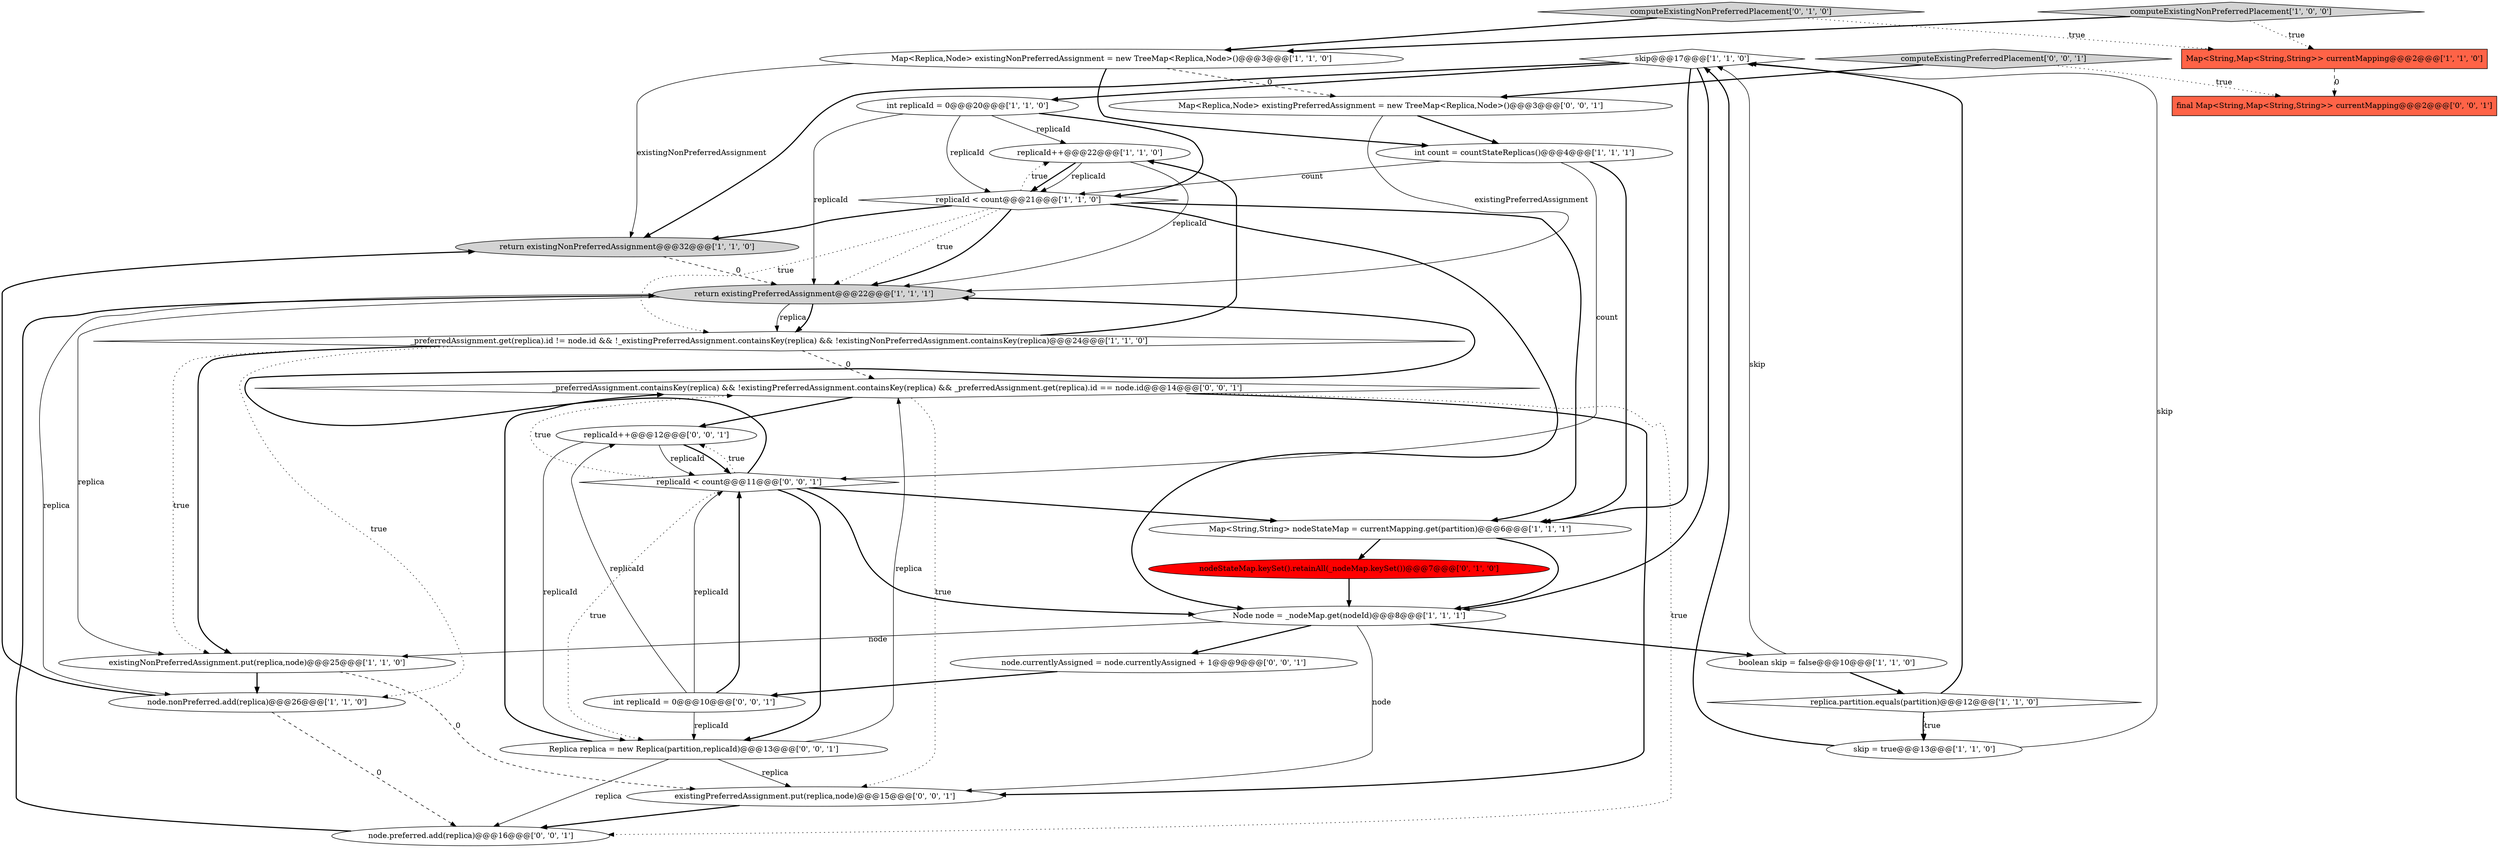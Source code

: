 digraph {
6 [style = filled, label = "skip@@@17@@@['1', '1', '0']", fillcolor = white, shape = diamond image = "AAA0AAABBB1BBB"];
8 [style = filled, label = "boolean skip = false@@@10@@@['1', '1', '0']", fillcolor = white, shape = ellipse image = "AAA0AAABBB1BBB"];
25 [style = filled, label = "final Map<String,Map<String,String>> currentMapping@@@2@@@['0', '0', '1']", fillcolor = tomato, shape = box image = "AAA0AAABBB3BBB"];
18 [style = filled, label = "computeExistingNonPreferredPlacement['0', '1', '0']", fillcolor = lightgray, shape = diamond image = "AAA0AAABBB2BBB"];
20 [style = filled, label = "Map<Replica,Node> existingPreferredAssignment = new TreeMap<Replica,Node>()@@@3@@@['0', '0', '1']", fillcolor = white, shape = ellipse image = "AAA0AAABBB3BBB"];
27 [style = filled, label = "computeExistingPreferredPlacement['0', '0', '1']", fillcolor = lightgray, shape = diamond image = "AAA0AAABBB3BBB"];
26 [style = filled, label = "replicaId++@@@12@@@['0', '0', '1']", fillcolor = white, shape = ellipse image = "AAA0AAABBB3BBB"];
29 [style = filled, label = "Replica replica = new Replica(partition,replicaId)@@@13@@@['0', '0', '1']", fillcolor = white, shape = ellipse image = "AAA0AAABBB3BBB"];
21 [style = filled, label = "existingPreferredAssignment.put(replica,node)@@@15@@@['0', '0', '1']", fillcolor = white, shape = ellipse image = "AAA0AAABBB3BBB"];
13 [style = filled, label = "int replicaId = 0@@@20@@@['1', '1', '0']", fillcolor = white, shape = ellipse image = "AAA0AAABBB1BBB"];
2 [style = filled, label = "computeExistingNonPreferredPlacement['1', '0', '0']", fillcolor = lightgray, shape = diamond image = "AAA0AAABBB1BBB"];
19 [style = filled, label = "nodeStateMap.keySet().retainAll(_nodeMap.keySet())@@@7@@@['0', '1', '0']", fillcolor = red, shape = ellipse image = "AAA1AAABBB2BBB"];
5 [style = filled, label = "node.nonPreferred.add(replica)@@@26@@@['1', '1', '0']", fillcolor = white, shape = ellipse image = "AAA0AAABBB1BBB"];
1 [style = filled, label = "Map<Replica,Node> existingNonPreferredAssignment = new TreeMap<Replica,Node>()@@@3@@@['1', '1', '0']", fillcolor = white, shape = ellipse image = "AAA0AAABBB1BBB"];
11 [style = filled, label = "return existingNonPreferredAssignment@@@32@@@['1', '1', '0']", fillcolor = lightgray, shape = ellipse image = "AAA0AAABBB1BBB"];
24 [style = filled, label = "node.currentlyAssigned = node.currentlyAssigned + 1@@@9@@@['0', '0', '1']", fillcolor = white, shape = ellipse image = "AAA0AAABBB3BBB"];
30 [style = filled, label = "replicaId < count@@@11@@@['0', '0', '1']", fillcolor = white, shape = diamond image = "AAA0AAABBB3BBB"];
17 [style = filled, label = "skip = true@@@13@@@['1', '1', '0']", fillcolor = white, shape = ellipse image = "AAA0AAABBB1BBB"];
16 [style = filled, label = "replicaId++@@@22@@@['1', '1', '0']", fillcolor = white, shape = ellipse image = "AAA0AAABBB1BBB"];
28 [style = filled, label = "_preferredAssignment.containsKey(replica) && !existingPreferredAssignment.containsKey(replica) && _preferredAssignment.get(replica).id == node.id@@@14@@@['0', '0', '1']", fillcolor = white, shape = diamond image = "AAA0AAABBB3BBB"];
0 [style = filled, label = "replicaId < count@@@21@@@['1', '1', '0']", fillcolor = white, shape = diamond image = "AAA0AAABBB1BBB"];
23 [style = filled, label = "int replicaId = 0@@@10@@@['0', '0', '1']", fillcolor = white, shape = ellipse image = "AAA0AAABBB3BBB"];
15 [style = filled, label = "_preferredAssignment.get(replica).id != node.id && !_existingPreferredAssignment.containsKey(replica) && !existingNonPreferredAssignment.containsKey(replica)@@@24@@@['1', '1', '0']", fillcolor = white, shape = diamond image = "AAA0AAABBB1BBB"];
14 [style = filled, label = "replica.partition.equals(partition)@@@12@@@['1', '1', '0']", fillcolor = white, shape = diamond image = "AAA0AAABBB1BBB"];
10 [style = filled, label = "Node node = _nodeMap.get(nodeId)@@@8@@@['1', '1', '1']", fillcolor = white, shape = ellipse image = "AAA0AAABBB1BBB"];
3 [style = filled, label = "Map<String,String> nodeStateMap = currentMapping.get(partition)@@@6@@@['1', '1', '1']", fillcolor = white, shape = ellipse image = "AAA0AAABBB1BBB"];
12 [style = filled, label = "int count = countStateReplicas()@@@4@@@['1', '1', '1']", fillcolor = white, shape = ellipse image = "AAA0AAABBB1BBB"];
22 [style = filled, label = "node.preferred.add(replica)@@@16@@@['0', '0', '1']", fillcolor = white, shape = ellipse image = "AAA0AAABBB3BBB"];
4 [style = filled, label = "existingNonPreferredAssignment.put(replica,node)@@@25@@@['1', '1', '0']", fillcolor = white, shape = ellipse image = "AAA0AAABBB1BBB"];
9 [style = filled, label = "return existingPreferredAssignment@@@22@@@['1', '1', '1']", fillcolor = lightgray, shape = ellipse image = "AAA0AAABBB1BBB"];
7 [style = filled, label = "Map<String,Map<String,String>> currentMapping@@@2@@@['1', '1', '0']", fillcolor = tomato, shape = box image = "AAA0AAABBB1BBB"];
6->3 [style = bold, label=""];
16->0 [style = bold, label=""];
8->6 [style = solid, label="skip"];
28->21 [style = dotted, label="true"];
10->24 [style = bold, label=""];
11->9 [style = dashed, label="0"];
14->17 [style = bold, label=""];
12->30 [style = solid, label="count"];
30->29 [style = bold, label=""];
28->21 [style = bold, label=""];
29->22 [style = solid, label="replica"];
10->8 [style = bold, label=""];
3->19 [style = bold, label=""];
10->4 [style = solid, label="node"];
10->21 [style = solid, label="node"];
6->11 [style = bold, label=""];
1->12 [style = bold, label=""];
7->25 [style = dashed, label="0"];
17->6 [style = solid, label="skip"];
23->30 [style = solid, label="replicaId"];
16->9 [style = solid, label="replicaId"];
0->3 [style = bold, label=""];
1->11 [style = solid, label="existingNonPreferredAssignment"];
23->30 [style = bold, label=""];
27->25 [style = dotted, label="true"];
15->28 [style = dashed, label="0"];
22->9 [style = bold, label=""];
3->10 [style = bold, label=""];
30->29 [style = dotted, label="true"];
18->1 [style = bold, label=""];
21->22 [style = bold, label=""];
30->10 [style = bold, label=""];
5->11 [style = bold, label=""];
30->28 [style = dotted, label="true"];
27->20 [style = bold, label=""];
12->0 [style = solid, label="count"];
14->6 [style = bold, label=""];
13->0 [style = bold, label=""];
15->5 [style = dotted, label="true"];
18->7 [style = dotted, label="true"];
17->6 [style = bold, label=""];
2->1 [style = bold, label=""];
8->14 [style = bold, label=""];
0->11 [style = bold, label=""];
9->15 [style = solid, label="replica"];
19->10 [style = bold, label=""];
28->26 [style = bold, label=""];
30->9 [style = bold, label=""];
26->30 [style = solid, label="replicaId"];
16->0 [style = solid, label="replicaId"];
4->21 [style = dashed, label="0"];
29->28 [style = solid, label="replica"];
14->17 [style = dotted, label="true"];
30->3 [style = bold, label=""];
6->13 [style = bold, label=""];
6->10 [style = bold, label=""];
28->22 [style = dotted, label="true"];
9->5 [style = solid, label="replica"];
12->3 [style = bold, label=""];
13->16 [style = solid, label="replicaId"];
0->16 [style = dotted, label="true"];
0->9 [style = dotted, label="true"];
4->5 [style = bold, label=""];
29->21 [style = solid, label="replica"];
24->23 [style = bold, label=""];
5->22 [style = dashed, label="0"];
0->9 [style = bold, label=""];
13->0 [style = solid, label="replicaId"];
26->29 [style = solid, label="replicaId"];
0->15 [style = dotted, label="true"];
30->26 [style = dotted, label="true"];
15->16 [style = bold, label=""];
9->4 [style = solid, label="replica"];
23->29 [style = solid, label="replicaId"];
15->4 [style = dotted, label="true"];
26->30 [style = bold, label=""];
29->28 [style = bold, label=""];
20->9 [style = solid, label="existingPreferredAssignment"];
1->20 [style = dashed, label="0"];
0->10 [style = bold, label=""];
9->15 [style = bold, label=""];
2->7 [style = dotted, label="true"];
20->12 [style = bold, label=""];
15->4 [style = bold, label=""];
13->9 [style = solid, label="replicaId"];
23->26 [style = solid, label="replicaId"];
}
